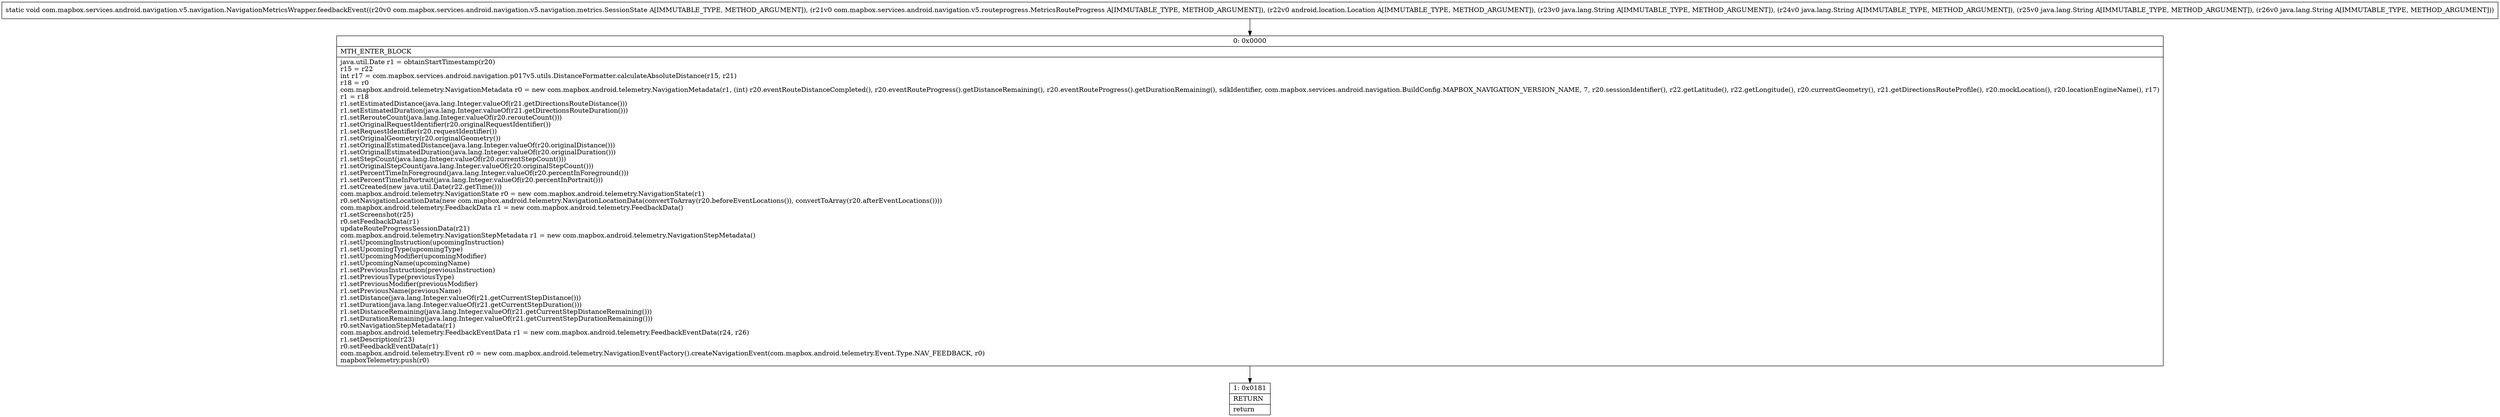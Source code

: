 digraph "CFG forcom.mapbox.services.android.navigation.v5.navigation.NavigationMetricsWrapper.feedbackEvent(Lcom\/mapbox\/services\/android\/navigation\/v5\/navigation\/metrics\/SessionState;Lcom\/mapbox\/services\/android\/navigation\/v5\/routeprogress\/MetricsRouteProgress;Landroid\/location\/Location;Ljava\/lang\/String;Ljava\/lang\/String;Ljava\/lang\/String;Ljava\/lang\/String;)V" {
Node_0 [shape=record,label="{0\:\ 0x0000|MTH_ENTER_BLOCK\l|java.util.Date r1 = obtainStartTimestamp(r20)\lr15 = r22\lint r17 = com.mapbox.services.android.navigation.p017v5.utils.DistanceFormatter.calculateAbsoluteDistance(r15, r21)\lr18 = r0\lcom.mapbox.android.telemetry.NavigationMetadata r0 = new com.mapbox.android.telemetry.NavigationMetadata(r1, (int) r20.eventRouteDistanceCompleted(), r20.eventRouteProgress().getDistanceRemaining(), r20.eventRouteProgress().getDurationRemaining(), sdkIdentifier, com.mapbox.services.android.navigation.BuildConfig.MAPBOX_NAVIGATION_VERSION_NAME, 7, r20.sessionIdentifier(), r22.getLatitude(), r22.getLongitude(), r20.currentGeometry(), r21.getDirectionsRouteProfile(), r20.mockLocation(), r20.locationEngineName(), r17)\lr1 = r18\lr1.setEstimatedDistance(java.lang.Integer.valueOf(r21.getDirectionsRouteDistance()))\lr1.setEstimatedDuration(java.lang.Integer.valueOf(r21.getDirectionsRouteDuration()))\lr1.setRerouteCount(java.lang.Integer.valueOf(r20.rerouteCount()))\lr1.setOriginalRequestIdentifier(r20.originalRequestIdentifier())\lr1.setRequestIdentifier(r20.requestIdentifier())\lr1.setOriginalGeometry(r20.originalGeometry())\lr1.setOriginalEstimatedDistance(java.lang.Integer.valueOf(r20.originalDistance()))\lr1.setOriginalEstimatedDuration(java.lang.Integer.valueOf(r20.originalDuration()))\lr1.setStepCount(java.lang.Integer.valueOf(r20.currentStepCount()))\lr1.setOriginalStepCount(java.lang.Integer.valueOf(r20.originalStepCount()))\lr1.setPercentTimeInForeground(java.lang.Integer.valueOf(r20.percentInForeground()))\lr1.setPercentTimeInPortrait(java.lang.Integer.valueOf(r20.percentInPortrait()))\lr1.setCreated(new java.util.Date(r22.getTime()))\lcom.mapbox.android.telemetry.NavigationState r0 = new com.mapbox.android.telemetry.NavigationState(r1)\lr0.setNavigationLocationData(new com.mapbox.android.telemetry.NavigationLocationData(convertToArray(r20.beforeEventLocations()), convertToArray(r20.afterEventLocations())))\lcom.mapbox.android.telemetry.FeedbackData r1 = new com.mapbox.android.telemetry.FeedbackData()\lr1.setScreenshot(r25)\lr0.setFeedbackData(r1)\lupdateRouteProgressSessionData(r21)\lcom.mapbox.android.telemetry.NavigationStepMetadata r1 = new com.mapbox.android.telemetry.NavigationStepMetadata()\lr1.setUpcomingInstruction(upcomingInstruction)\lr1.setUpcomingType(upcomingType)\lr1.setUpcomingModifier(upcomingModifier)\lr1.setUpcomingName(upcomingName)\lr1.setPreviousInstruction(previousInstruction)\lr1.setPreviousType(previousType)\lr1.setPreviousModifier(previousModifier)\lr1.setPreviousName(previousName)\lr1.setDistance(java.lang.Integer.valueOf(r21.getCurrentStepDistance()))\lr1.setDuration(java.lang.Integer.valueOf(r21.getCurrentStepDuration()))\lr1.setDistanceRemaining(java.lang.Integer.valueOf(r21.getCurrentStepDistanceRemaining()))\lr1.setDurationRemaining(java.lang.Integer.valueOf(r21.getCurrentStepDurationRemaining()))\lr0.setNavigationStepMetadata(r1)\lcom.mapbox.android.telemetry.FeedbackEventData r1 = new com.mapbox.android.telemetry.FeedbackEventData(r24, r26)\lr1.setDescription(r23)\lr0.setFeedbackEventData(r1)\lcom.mapbox.android.telemetry.Event r0 = new com.mapbox.android.telemetry.NavigationEventFactory().createNavigationEvent(com.mapbox.android.telemetry.Event.Type.NAV_FEEDBACK, r0)\lmapboxTelemetry.push(r0)\l}"];
Node_1 [shape=record,label="{1\:\ 0x0181|RETURN\l|return\l}"];
MethodNode[shape=record,label="{static void com.mapbox.services.android.navigation.v5.navigation.NavigationMetricsWrapper.feedbackEvent((r20v0 com.mapbox.services.android.navigation.v5.navigation.metrics.SessionState A[IMMUTABLE_TYPE, METHOD_ARGUMENT]), (r21v0 com.mapbox.services.android.navigation.v5.routeprogress.MetricsRouteProgress A[IMMUTABLE_TYPE, METHOD_ARGUMENT]), (r22v0 android.location.Location A[IMMUTABLE_TYPE, METHOD_ARGUMENT]), (r23v0 java.lang.String A[IMMUTABLE_TYPE, METHOD_ARGUMENT]), (r24v0 java.lang.String A[IMMUTABLE_TYPE, METHOD_ARGUMENT]), (r25v0 java.lang.String A[IMMUTABLE_TYPE, METHOD_ARGUMENT]), (r26v0 java.lang.String A[IMMUTABLE_TYPE, METHOD_ARGUMENT])) }"];
MethodNode -> Node_0;
Node_0 -> Node_1;
}

